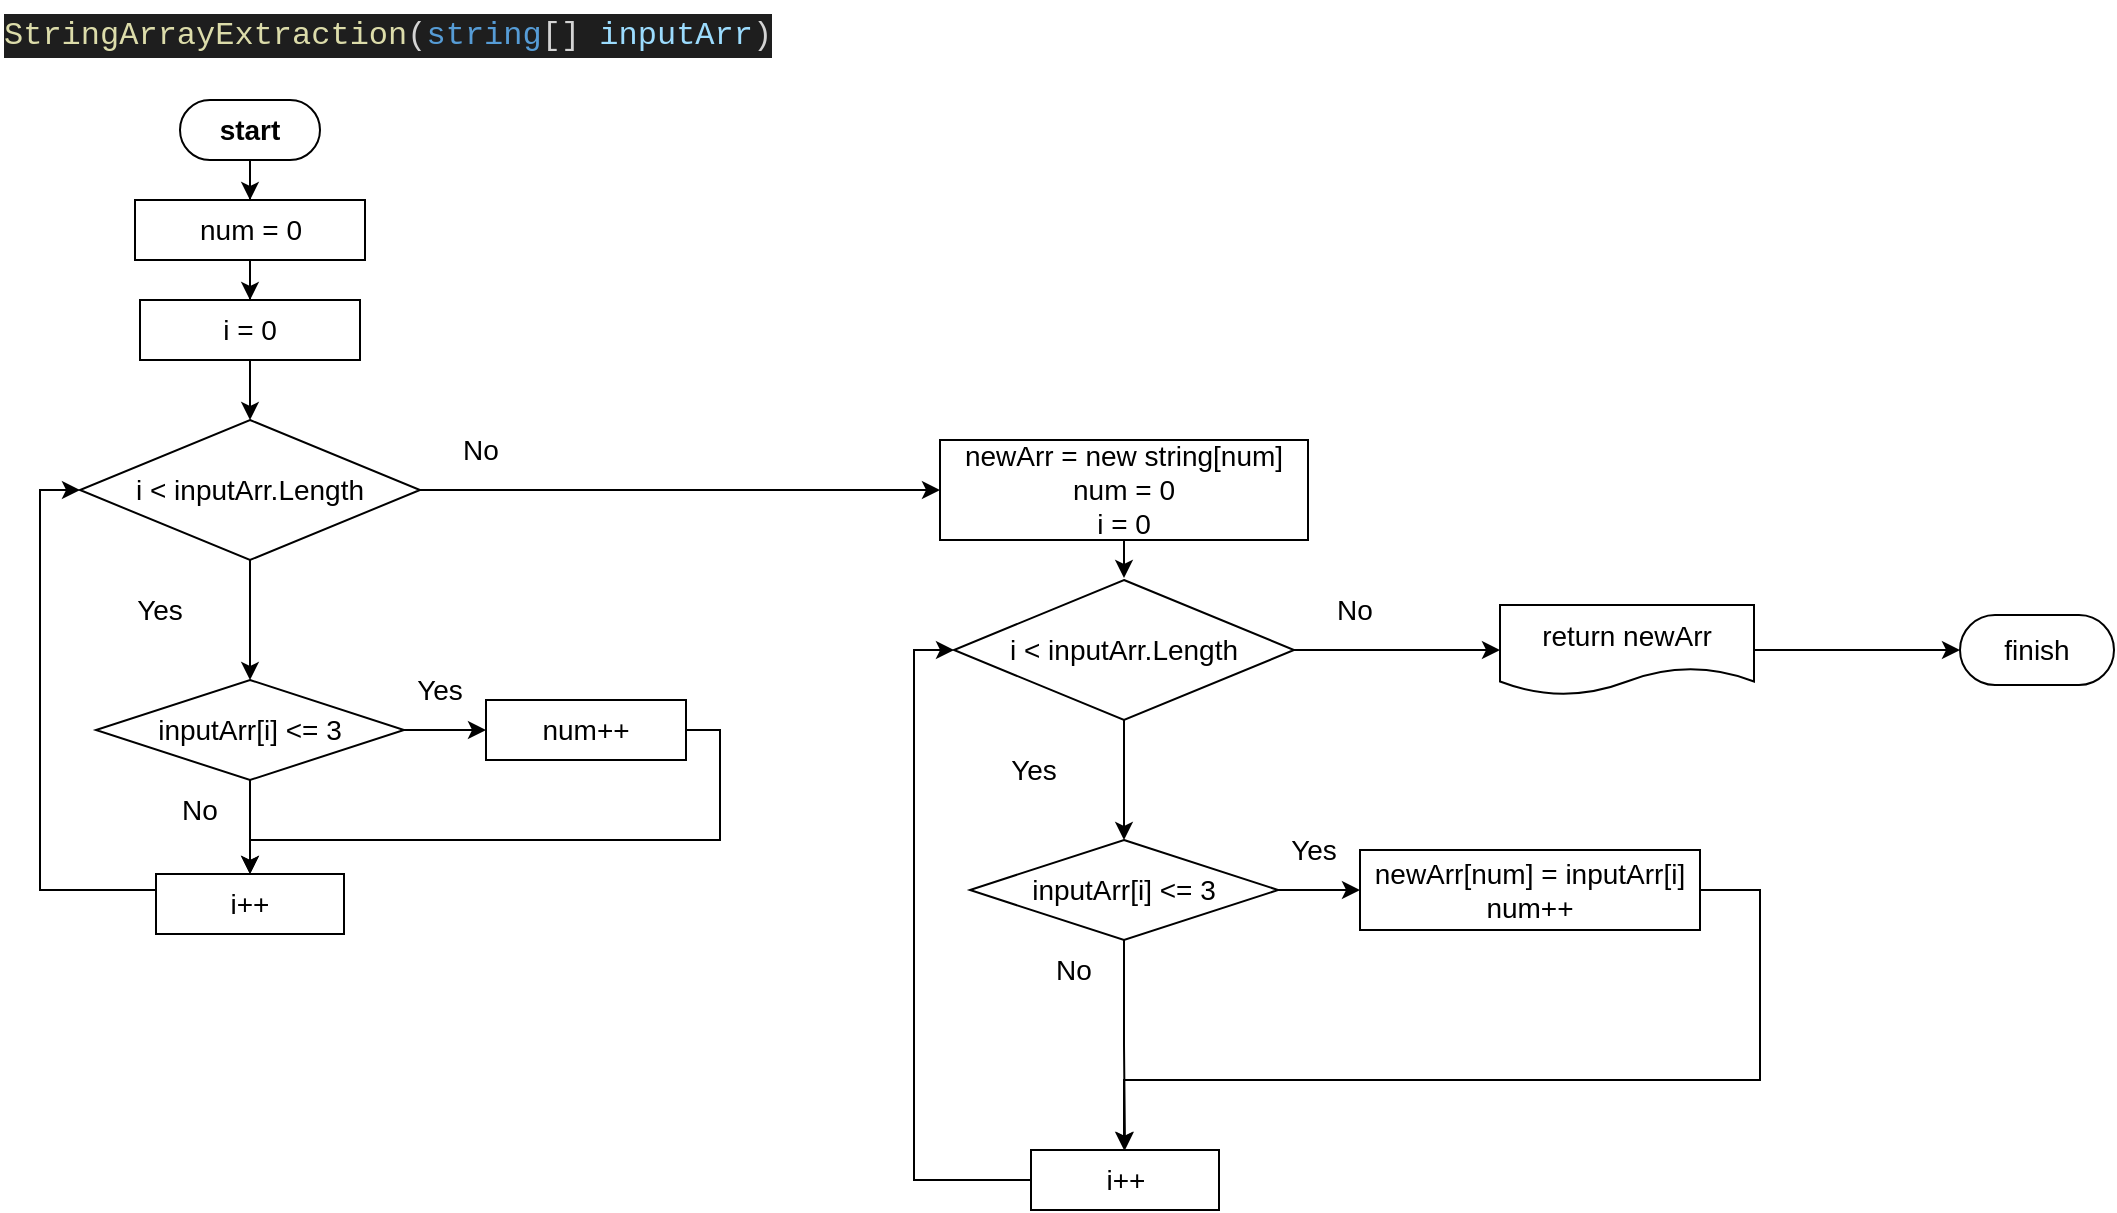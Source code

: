 <mxfile version="20.8.10" type="device"><diagram name="Страница 1" id="dQ1GNFiRU14RLhpPLswY"><mxGraphModel dx="781" dy="506" grid="1" gridSize="10" guides="1" tooltips="1" connect="1" arrows="1" fold="1" page="1" pageScale="1" pageWidth="827" pageHeight="1169" math="0" shadow="0"><root><mxCell id="0"/><mxCell id="1" parent="0"/><mxCell id="JJVj6PiGOhZnnol4d83K-4" style="edgeStyle=orthogonalEdgeStyle;rounded=0;orthogonalLoop=1;jettySize=auto;html=1;fontSize=14;" edge="1" parent="1" source="JJVj6PiGOhZnnol4d83K-2" target="JJVj6PiGOhZnnol4d83K-3"><mxGeometry relative="1" as="geometry"/></mxCell><mxCell id="JJVj6PiGOhZnnol4d83K-2" value="&lt;b style=&quot;font-size: 14px;&quot;&gt;start&lt;/b&gt;" style="rounded=1;whiteSpace=wrap;html=1;arcSize=50;fontSize=14;" vertex="1" parent="1"><mxGeometry x="120" y="60" width="70" height="30" as="geometry"/></mxCell><mxCell id="JJVj6PiGOhZnnol4d83K-6" style="edgeStyle=orthogonalEdgeStyle;rounded=0;orthogonalLoop=1;jettySize=auto;html=1;entryX=0.5;entryY=0;entryDx=0;entryDy=0;fontSize=14;" edge="1" parent="1" source="JJVj6PiGOhZnnol4d83K-3" target="JJVj6PiGOhZnnol4d83K-7"><mxGeometry relative="1" as="geometry"/></mxCell><mxCell id="JJVj6PiGOhZnnol4d83K-3" value="num = 0" style="rounded=0;whiteSpace=wrap;html=1;fontSize=14;" vertex="1" parent="1"><mxGeometry x="97.5" y="110" width="115" height="30" as="geometry"/></mxCell><mxCell id="JJVj6PiGOhZnnol4d83K-20" style="edgeStyle=orthogonalEdgeStyle;rounded=0;orthogonalLoop=1;jettySize=auto;html=1;entryX=0.5;entryY=0;entryDx=0;entryDy=0;fontSize=14;" edge="1" parent="1" source="JJVj6PiGOhZnnol4d83K-5" target="JJVj6PiGOhZnnol4d83K-12"><mxGeometry relative="1" as="geometry"/></mxCell><mxCell id="JJVj6PiGOhZnnol4d83K-33" style="edgeStyle=orthogonalEdgeStyle;rounded=0;orthogonalLoop=1;jettySize=auto;html=1;fontSize=14;entryX=0;entryY=0.5;entryDx=0;entryDy=0;" edge="1" parent="1" source="JJVj6PiGOhZnnol4d83K-5" target="JJVj6PiGOhZnnol4d83K-34"><mxGeometry relative="1" as="geometry"><mxPoint x="520" y="255" as="targetPoint"/></mxGeometry></mxCell><mxCell id="JJVj6PiGOhZnnol4d83K-5" value="i &amp;lt; inputArr.Length" style="rhombus;whiteSpace=wrap;html=1;fontSize=14;" vertex="1" parent="1"><mxGeometry x="70" y="220" width="170" height="70" as="geometry"/></mxCell><mxCell id="JJVj6PiGOhZnnol4d83K-10" style="edgeStyle=orthogonalEdgeStyle;rounded=0;orthogonalLoop=1;jettySize=auto;html=1;fontSize=14;" edge="1" parent="1" source="JJVj6PiGOhZnnol4d83K-7" target="JJVj6PiGOhZnnol4d83K-5"><mxGeometry relative="1" as="geometry"/></mxCell><mxCell id="JJVj6PiGOhZnnol4d83K-7" value="i = 0" style="rounded=0;whiteSpace=wrap;html=1;fontSize=14;" vertex="1" parent="1"><mxGeometry x="100" y="160" width="110" height="30" as="geometry"/></mxCell><mxCell id="JJVj6PiGOhZnnol4d83K-9" value="&lt;div style=&quot;color: rgb(212, 212, 212); background-color: rgb(30, 30, 30); font-family: Consolas, &amp;quot;Courier New&amp;quot;, monospace; font-weight: normal; font-size: 16px; line-height: 22px;&quot;&gt;&lt;div&gt;&lt;span style=&quot;color: #dcdcaa;&quot;&gt;StringArrayExtraction&lt;/span&gt;&lt;span style=&quot;color: #d4d4d4;&quot;&gt;(&lt;/span&gt;&lt;span style=&quot;color: #569cd6;&quot;&gt;string&lt;/span&gt;&lt;span style=&quot;color: #d4d4d4;&quot;&gt;[] &lt;/span&gt;&lt;span style=&quot;color: #9cdcfe;&quot;&gt;inputArr&lt;/span&gt;&lt;span style=&quot;color: #d4d4d4;&quot;&gt;)&lt;/span&gt;&lt;/div&gt;&lt;/div&gt;" style="text;whiteSpace=wrap;html=1;fontSize=14;" vertex="1" parent="1"><mxGeometry x="30" y="10" width="390" height="50" as="geometry"/></mxCell><mxCell id="JJVj6PiGOhZnnol4d83K-32" style="edgeStyle=orthogonalEdgeStyle;rounded=0;orthogonalLoop=1;jettySize=auto;html=1;fontSize=14;" edge="1" parent="1" source="JJVj6PiGOhZnnol4d83K-11" target="JJVj6PiGOhZnnol4d83K-14"><mxGeometry relative="1" as="geometry"><Array as="points"><mxPoint x="390" y="375"/><mxPoint x="390" y="430"/><mxPoint x="155" y="430"/></Array></mxGeometry></mxCell><mxCell id="JJVj6PiGOhZnnol4d83K-11" value="num++" style="rounded=0;whiteSpace=wrap;html=1;fontSize=14;" vertex="1" parent="1"><mxGeometry x="273" y="360" width="100" height="30" as="geometry"/></mxCell><mxCell id="JJVj6PiGOhZnnol4d83K-13" style="edgeStyle=orthogonalEdgeStyle;rounded=0;orthogonalLoop=1;jettySize=auto;html=1;entryX=0;entryY=0.5;entryDx=0;entryDy=0;fontSize=14;" edge="1" parent="1" source="JJVj6PiGOhZnnol4d83K-12" target="JJVj6PiGOhZnnol4d83K-11"><mxGeometry relative="1" as="geometry"/></mxCell><mxCell id="JJVj6PiGOhZnnol4d83K-31" style="edgeStyle=orthogonalEdgeStyle;rounded=0;orthogonalLoop=1;jettySize=auto;html=1;fontSize=14;" edge="1" parent="1" source="JJVj6PiGOhZnnol4d83K-12" target="JJVj6PiGOhZnnol4d83K-14"><mxGeometry relative="1" as="geometry"/></mxCell><mxCell id="JJVj6PiGOhZnnol4d83K-12" value="inputArr[i] &amp;lt;= 3" style="rhombus;whiteSpace=wrap;html=1;fontSize=14;" vertex="1" parent="1"><mxGeometry x="78" y="350" width="154" height="50" as="geometry"/></mxCell><mxCell id="JJVj6PiGOhZnnol4d83K-29" style="edgeStyle=orthogonalEdgeStyle;rounded=0;orthogonalLoop=1;jettySize=auto;html=1;entryX=0;entryY=0.5;entryDx=0;entryDy=0;fontSize=14;" edge="1" parent="1" source="JJVj6PiGOhZnnol4d83K-14" target="JJVj6PiGOhZnnol4d83K-5"><mxGeometry relative="1" as="geometry"><Array as="points"><mxPoint x="50" y="455"/><mxPoint x="50" y="255"/></Array></mxGeometry></mxCell><mxCell id="JJVj6PiGOhZnnol4d83K-14" value="i++" style="rounded=0;whiteSpace=wrap;html=1;fontSize=14;" vertex="1" parent="1"><mxGeometry x="108" y="447" width="94" height="30" as="geometry"/></mxCell><mxCell id="JJVj6PiGOhZnnol4d83K-23" value="Yes" style="text;html=1;strokeColor=none;fillColor=none;align=center;verticalAlign=middle;whiteSpace=wrap;rounded=0;fontSize=14;" vertex="1" parent="1"><mxGeometry x="80" y="300" width="60" height="30" as="geometry"/></mxCell><mxCell id="JJVj6PiGOhZnnol4d83K-24" value="No" style="text;html=1;align=center;verticalAlign=middle;resizable=0;points=[];autosize=1;strokeColor=none;fillColor=none;fontSize=14;" vertex="1" parent="1"><mxGeometry x="250" y="220" width="40" height="30" as="geometry"/></mxCell><mxCell id="JJVj6PiGOhZnnol4d83K-27" value="Yes" style="text;html=1;strokeColor=none;fillColor=none;align=center;verticalAlign=middle;whiteSpace=wrap;rounded=0;fontSize=14;" vertex="1" parent="1"><mxGeometry x="220" y="340" width="60" height="30" as="geometry"/></mxCell><mxCell id="JJVj6PiGOhZnnol4d83K-28" value="No" style="text;html=1;strokeColor=none;fillColor=none;align=center;verticalAlign=middle;whiteSpace=wrap;rounded=0;fontSize=14;" vertex="1" parent="1"><mxGeometry x="100" y="400" width="60" height="30" as="geometry"/></mxCell><mxCell id="JJVj6PiGOhZnnol4d83K-49" style="edgeStyle=orthogonalEdgeStyle;rounded=0;orthogonalLoop=1;jettySize=auto;html=1;fontSize=14;" edge="1" parent="1"><mxGeometry relative="1" as="geometry"><mxPoint x="593.5" y="279" as="sourcePoint"/><mxPoint x="592" y="299" as="targetPoint"/></mxGeometry></mxCell><mxCell id="JJVj6PiGOhZnnol4d83K-34" value="newArr = new string[num]&lt;br&gt;num = 0&lt;br&gt;i = 0" style="rounded=0;whiteSpace=wrap;html=1;fontSize=14;" vertex="1" parent="1"><mxGeometry x="500" y="230" width="184" height="50" as="geometry"/></mxCell><mxCell id="JJVj6PiGOhZnnol4d83K-35" style="edgeStyle=orthogonalEdgeStyle;rounded=0;orthogonalLoop=1;jettySize=auto;html=1;entryX=0.5;entryY=0;entryDx=0;entryDy=0;fontSize=14;" edge="1" parent="1" source="JJVj6PiGOhZnnol4d83K-36" target="JJVj6PiGOhZnnol4d83K-41"><mxGeometry relative="1" as="geometry"/></mxCell><mxCell id="JJVj6PiGOhZnnol4d83K-53" style="edgeStyle=orthogonalEdgeStyle;rounded=0;orthogonalLoop=1;jettySize=auto;html=1;entryX=0;entryY=0.5;entryDx=0;entryDy=0;fontSize=14;" edge="1" parent="1" source="JJVj6PiGOhZnnol4d83K-36" target="JJVj6PiGOhZnnol4d83K-52"><mxGeometry relative="1" as="geometry"/></mxCell><mxCell id="JJVj6PiGOhZnnol4d83K-36" value="i &amp;lt; inputArr.Length" style="rhombus;whiteSpace=wrap;html=1;fontSize=14;" vertex="1" parent="1"><mxGeometry x="507" y="300" width="170" height="70" as="geometry"/></mxCell><mxCell id="JJVj6PiGOhZnnol4d83K-37" style="edgeStyle=orthogonalEdgeStyle;rounded=0;orthogonalLoop=1;jettySize=auto;html=1;fontSize=14;" edge="1" parent="1"><mxGeometry relative="1" as="geometry"><Array as="points"><mxPoint x="910" y="455"/><mxPoint x="910" y="550"/><mxPoint x="592" y="550"/></Array><mxPoint x="880" y="455" as="sourcePoint"/><mxPoint x="592" y="585" as="targetPoint"/></mxGeometry></mxCell><mxCell id="JJVj6PiGOhZnnol4d83K-38" value="newArr[num] = inputArr[i]&lt;br&gt;num++" style="rounded=0;whiteSpace=wrap;html=1;fontSize=14;" vertex="1" parent="1"><mxGeometry x="710" y="435" width="170" height="40" as="geometry"/></mxCell><mxCell id="JJVj6PiGOhZnnol4d83K-39" style="edgeStyle=orthogonalEdgeStyle;rounded=0;orthogonalLoop=1;jettySize=auto;html=1;entryX=0;entryY=0.5;entryDx=0;entryDy=0;fontSize=14;" edge="1" parent="1" source="JJVj6PiGOhZnnol4d83K-41" target="JJVj6PiGOhZnnol4d83K-38"><mxGeometry relative="1" as="geometry"/></mxCell><mxCell id="JJVj6PiGOhZnnol4d83K-40" style="edgeStyle=orthogonalEdgeStyle;rounded=0;orthogonalLoop=1;jettySize=auto;html=1;fontSize=14;" edge="1" parent="1" source="JJVj6PiGOhZnnol4d83K-41" target="JJVj6PiGOhZnnol4d83K-43"><mxGeometry relative="1" as="geometry"/></mxCell><mxCell id="JJVj6PiGOhZnnol4d83K-41" value="inputArr[i] &amp;lt;= 3" style="rhombus;whiteSpace=wrap;html=1;fontSize=14;" vertex="1" parent="1"><mxGeometry x="515" y="430" width="154" height="50" as="geometry"/></mxCell><mxCell id="JJVj6PiGOhZnnol4d83K-42" style="edgeStyle=orthogonalEdgeStyle;rounded=0;orthogonalLoop=1;jettySize=auto;html=1;entryX=0;entryY=0.5;entryDx=0;entryDy=0;fontSize=14;" edge="1" parent="1" source="JJVj6PiGOhZnnol4d83K-43" target="JJVj6PiGOhZnnol4d83K-36"><mxGeometry relative="1" as="geometry"><Array as="points"><mxPoint x="487" y="600"/><mxPoint x="487" y="335"/></Array></mxGeometry></mxCell><mxCell id="JJVj6PiGOhZnnol4d83K-43" value="i++" style="rounded=0;whiteSpace=wrap;html=1;fontSize=14;" vertex="1" parent="1"><mxGeometry x="545.5" y="585" width="94" height="30" as="geometry"/></mxCell><mxCell id="JJVj6PiGOhZnnol4d83K-44" value="Yes" style="text;html=1;strokeColor=none;fillColor=none;align=center;verticalAlign=middle;whiteSpace=wrap;rounded=0;fontSize=14;" vertex="1" parent="1"><mxGeometry x="517" y="380" width="60" height="30" as="geometry"/></mxCell><mxCell id="JJVj6PiGOhZnnol4d83K-45" value="No" style="text;html=1;align=center;verticalAlign=middle;resizable=0;points=[];autosize=1;strokeColor=none;fillColor=none;fontSize=14;" vertex="1" parent="1"><mxGeometry x="687" y="300" width="40" height="30" as="geometry"/></mxCell><mxCell id="JJVj6PiGOhZnnol4d83K-46" value="Yes" style="text;html=1;strokeColor=none;fillColor=none;align=center;verticalAlign=middle;whiteSpace=wrap;rounded=0;fontSize=14;" vertex="1" parent="1"><mxGeometry x="657" y="420" width="60" height="30" as="geometry"/></mxCell><mxCell id="JJVj6PiGOhZnnol4d83K-47" value="No" style="text;html=1;strokeColor=none;fillColor=none;align=center;verticalAlign=middle;whiteSpace=wrap;rounded=0;fontSize=14;" vertex="1" parent="1"><mxGeometry x="537" y="480" width="60" height="30" as="geometry"/></mxCell><mxCell id="JJVj6PiGOhZnnol4d83K-55" value="" style="edgeStyle=orthogonalEdgeStyle;rounded=0;orthogonalLoop=1;jettySize=auto;html=1;fontSize=14;" edge="1" parent="1" source="JJVj6PiGOhZnnol4d83K-52" target="JJVj6PiGOhZnnol4d83K-54"><mxGeometry relative="1" as="geometry"/></mxCell><mxCell id="JJVj6PiGOhZnnol4d83K-52" value="return newArr" style="shape=document;whiteSpace=wrap;html=1;boundedLbl=1;fontSize=14;" vertex="1" parent="1"><mxGeometry x="780" y="312.5" width="127" height="45" as="geometry"/></mxCell><mxCell id="JJVj6PiGOhZnnol4d83K-54" value="finish" style="rounded=1;whiteSpace=wrap;html=1;fontSize=14;arcSize=50;" vertex="1" parent="1"><mxGeometry x="1010" y="317.5" width="77" height="35" as="geometry"/></mxCell></root></mxGraphModel></diagram></mxfile>